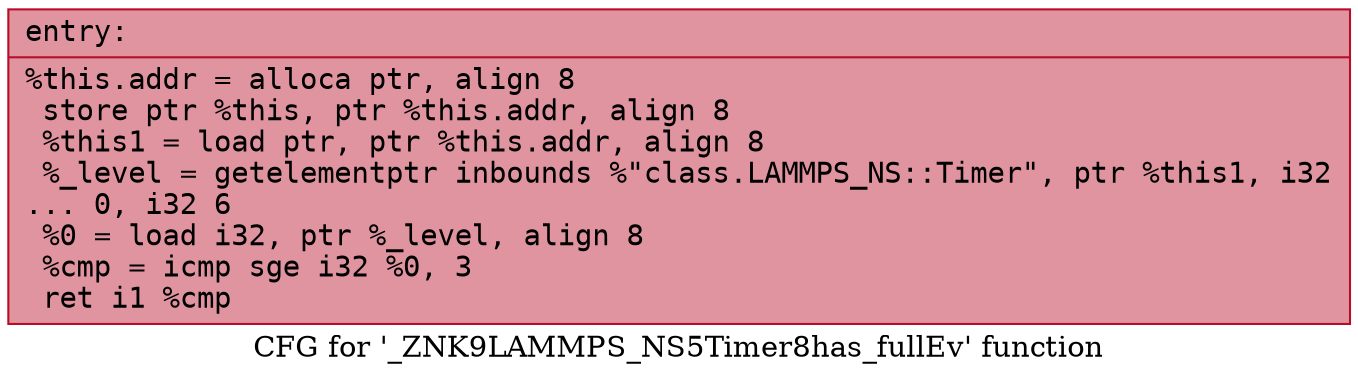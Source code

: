 digraph "CFG for '_ZNK9LAMMPS_NS5Timer8has_fullEv' function" {
	label="CFG for '_ZNK9LAMMPS_NS5Timer8has_fullEv' function";

	Node0x55e5228294f0 [shape=record,color="#b70d28ff", style=filled, fillcolor="#b70d2870" fontname="Courier",label="{entry:\l|  %this.addr = alloca ptr, align 8\l  store ptr %this, ptr %this.addr, align 8\l  %this1 = load ptr, ptr %this.addr, align 8\l  %_level = getelementptr inbounds %\"class.LAMMPS_NS::Timer\", ptr %this1, i32\l... 0, i32 6\l  %0 = load i32, ptr %_level, align 8\l  %cmp = icmp sge i32 %0, 3\l  ret i1 %cmp\l}"];
}
